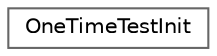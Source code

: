digraph "Graphical Class Hierarchy"
{
 // LATEX_PDF_SIZE
  bgcolor="transparent";
  edge [fontname=Helvetica,fontsize=10,labelfontname=Helvetica,labelfontsize=10];
  node [fontname=Helvetica,fontsize=10,shape=box,height=0.2,width=0.4];
  rankdir="LR";
  Node0 [id="Node000000",label="OneTimeTestInit",height=0.2,width=0.4,color="grey40", fillcolor="white", style="filled",URL="$structOneTimeTestInit.html",tooltip=" "];
}
